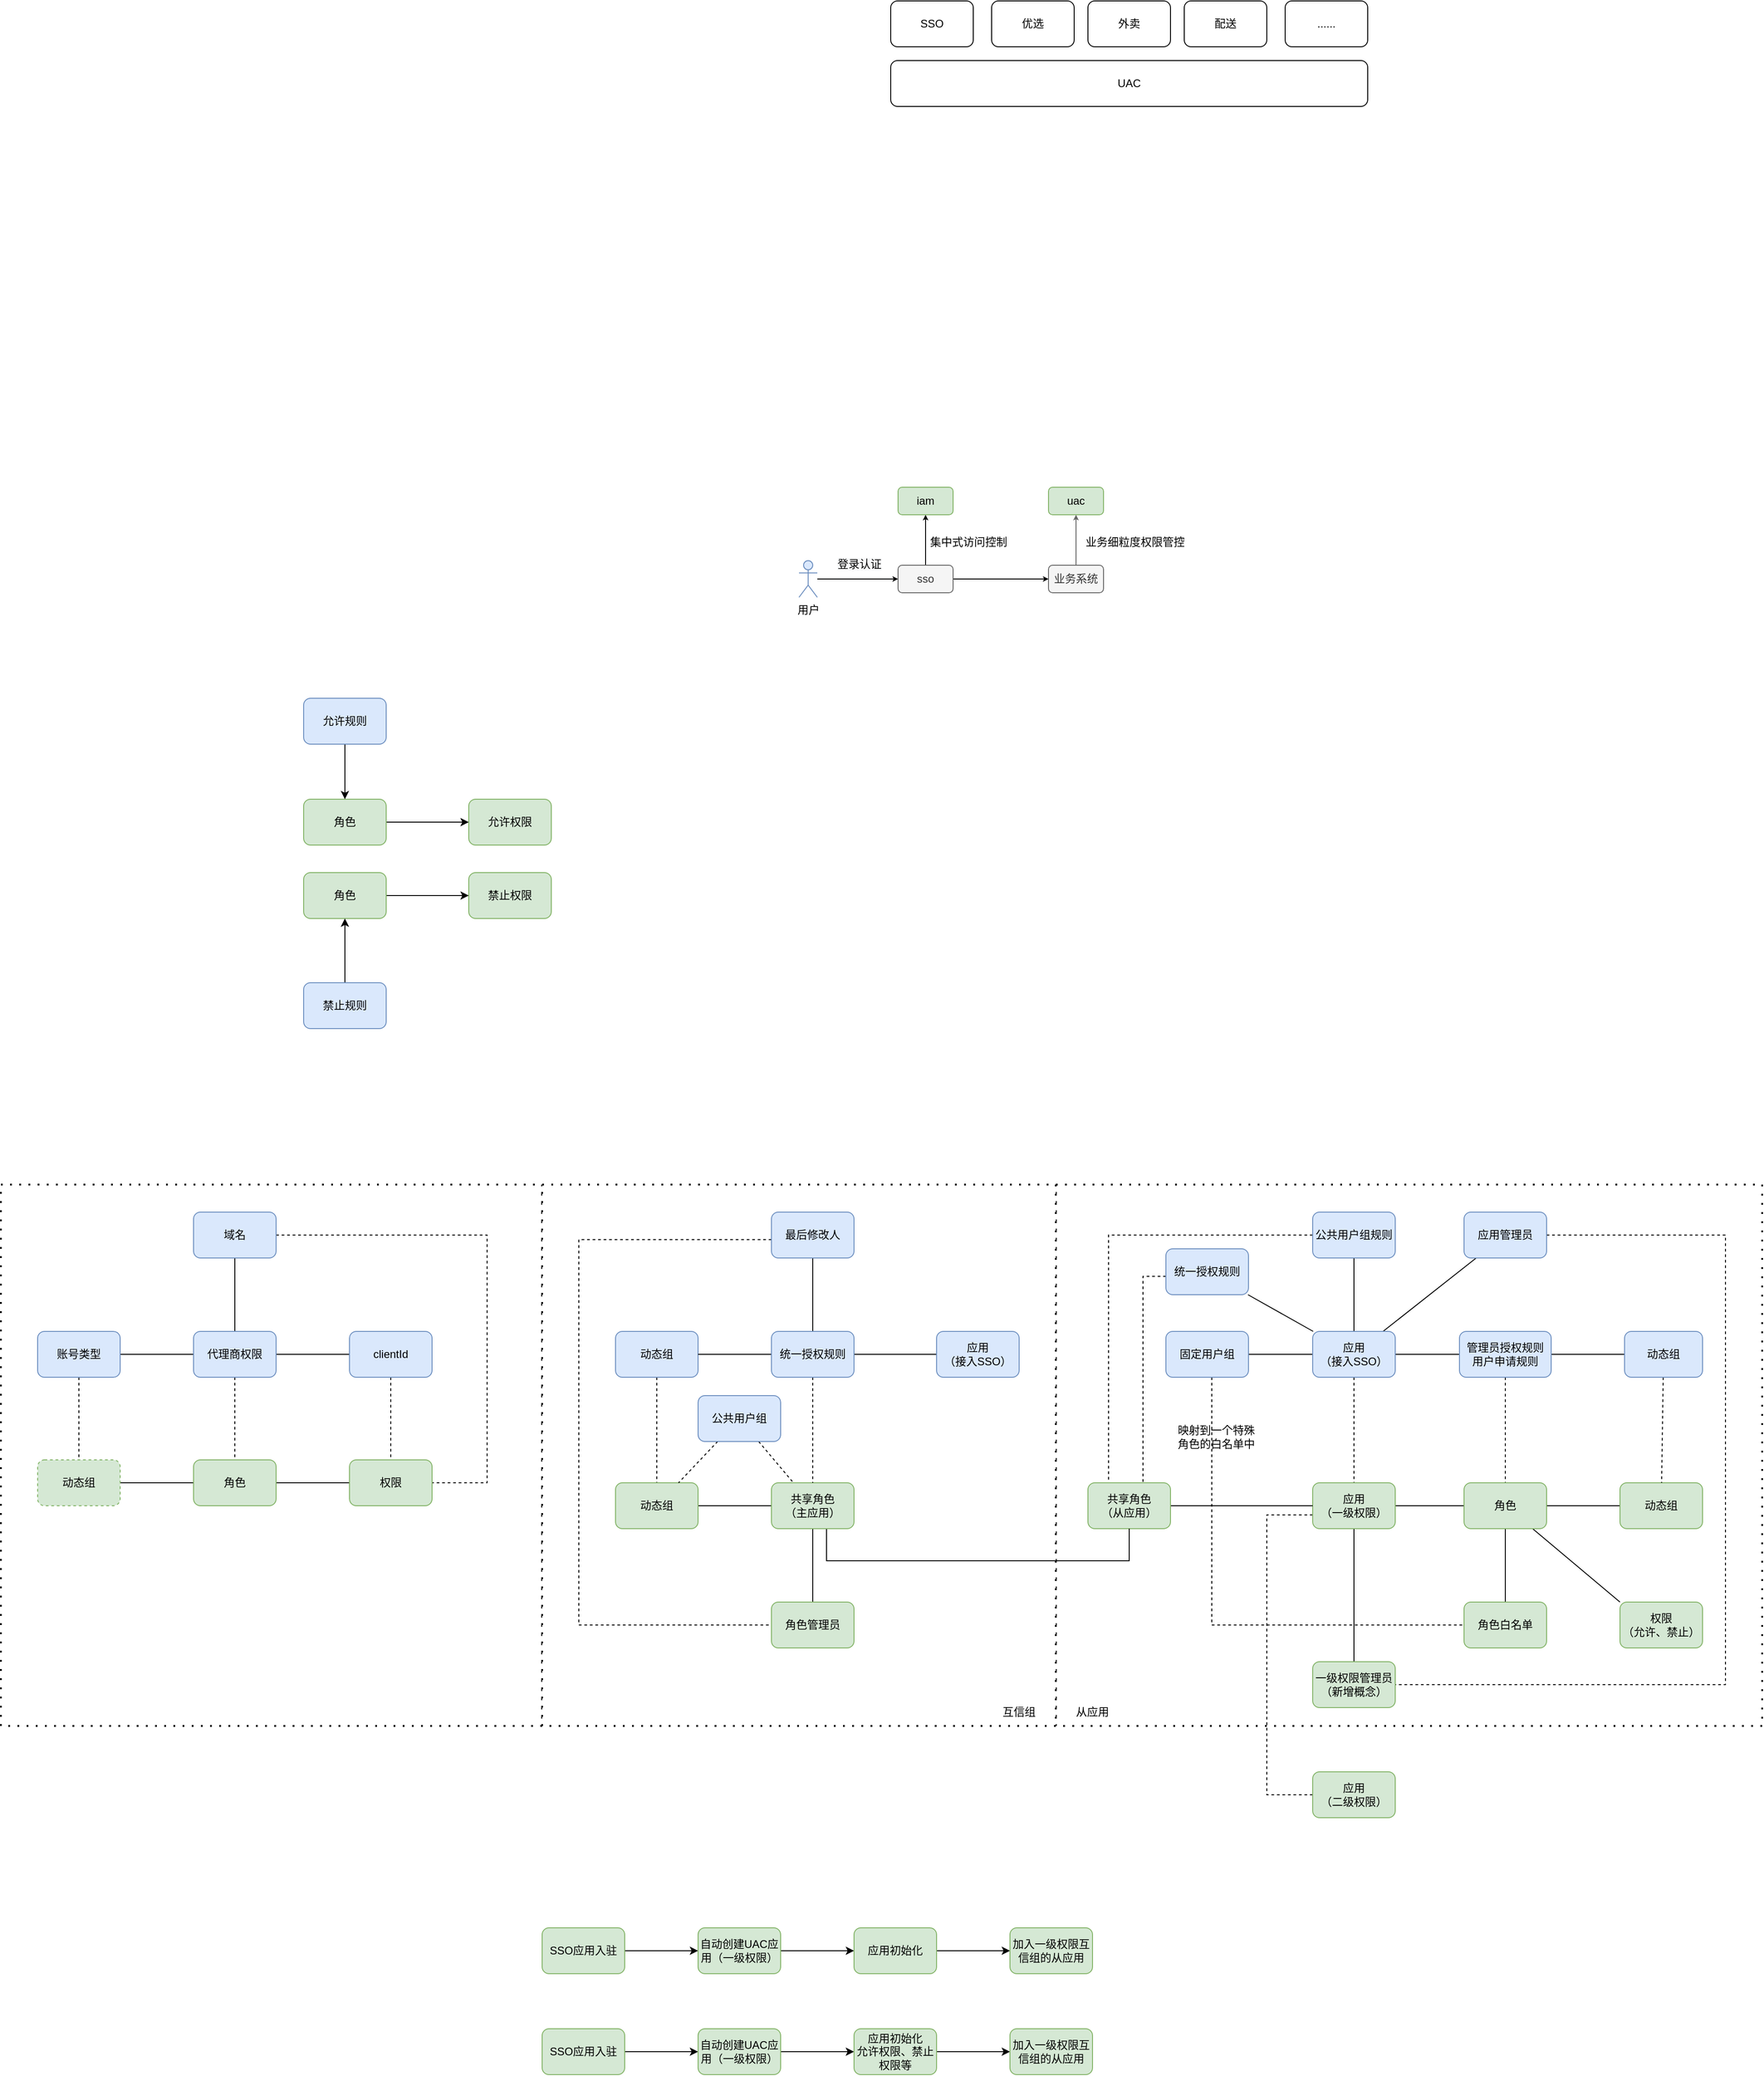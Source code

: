 <mxfile version="22.1.21" type="github">
  <diagram name="Page-1" id="_df5LQXNRFSoWel__wSC">
    <mxGraphModel dx="3171" dy="835" grid="1" gridSize="10" guides="1" tooltips="1" connect="1" arrows="1" fold="1" page="1" pageScale="1" pageWidth="827" pageHeight="1169" math="0" shadow="0">
      <root>
        <mxCell id="0" />
        <mxCell id="1" parent="0" />
        <mxCell id="FuUWSDyZ6F-eLyP30ZwY-154" value="" style="rounded=0;whiteSpace=wrap;html=1;align=center;verticalAlign=middle;fontFamily=Helvetica;fontSize=12;strokeWidth=2;dashed=1;dashPattern=1 4;" vertex="1" parent="1">
          <mxGeometry x="-850" y="1330" width="590" height="590" as="geometry" />
        </mxCell>
        <mxCell id="FuUWSDyZ6F-eLyP30ZwY-132" value="" style="rounded=0;whiteSpace=wrap;html=1;align=center;verticalAlign=middle;fontFamily=Helvetica;fontSize=12;strokeWidth=2;dashed=1;dashPattern=1 4;" vertex="1" parent="1">
          <mxGeometry x="300" y="1330" width="770" height="590" as="geometry" />
        </mxCell>
        <mxCell id="FuUWSDyZ6F-eLyP30ZwY-131" value="" style="rounded=0;whiteSpace=wrap;html=1;align=center;verticalAlign=middle;fontFamily=Helvetica;fontSize=12;strokeWidth=2;dashed=1;dashPattern=1 4;" vertex="1" parent="1">
          <mxGeometry x="-260" y="1330" width="560" height="590" as="geometry" />
        </mxCell>
        <mxCell id="FuUWSDyZ6F-eLyP30ZwY-1" value="UAC" style="rounded=1;whiteSpace=wrap;html=1;" vertex="1" parent="1">
          <mxGeometry x="120" y="105" width="520" height="50" as="geometry" />
        </mxCell>
        <mxCell id="FuUWSDyZ6F-eLyP30ZwY-3" value="SSO" style="rounded=1;whiteSpace=wrap;html=1;" vertex="1" parent="1">
          <mxGeometry x="120" y="40" width="90" height="50" as="geometry" />
        </mxCell>
        <mxCell id="FuUWSDyZ6F-eLyP30ZwY-4" value="优选" style="rounded=1;whiteSpace=wrap;html=1;" vertex="1" parent="1">
          <mxGeometry x="230" y="40" width="90" height="50" as="geometry" />
        </mxCell>
        <mxCell id="FuUWSDyZ6F-eLyP30ZwY-5" value="外卖" style="rounded=1;whiteSpace=wrap;html=1;" vertex="1" parent="1">
          <mxGeometry x="335" y="40" width="90" height="50" as="geometry" />
        </mxCell>
        <mxCell id="FuUWSDyZ6F-eLyP30ZwY-6" value="配送" style="rounded=1;whiteSpace=wrap;html=1;" vertex="1" parent="1">
          <mxGeometry x="440" y="40" width="90" height="50" as="geometry" />
        </mxCell>
        <mxCell id="FuUWSDyZ6F-eLyP30ZwY-7" value="......" style="rounded=1;whiteSpace=wrap;html=1;" vertex="1" parent="1">
          <mxGeometry x="550" y="40" width="90" height="50" as="geometry" />
        </mxCell>
        <mxCell id="FuUWSDyZ6F-eLyP30ZwY-18" value="" style="edgeStyle=orthogonalEdgeStyle;rounded=0;orthogonalLoop=1;jettySize=auto;html=1;endArrow=none;endFill=0;" edge="1" parent="1" source="FuUWSDyZ6F-eLyP30ZwY-16" target="FuUWSDyZ6F-eLyP30ZwY-17">
          <mxGeometry relative="1" as="geometry" />
        </mxCell>
        <mxCell id="FuUWSDyZ6F-eLyP30ZwY-22" value="" style="edgeStyle=orthogonalEdgeStyle;shape=connector;rounded=0;orthogonalLoop=1;jettySize=auto;html=1;labelBackgroundColor=default;strokeColor=default;align=center;verticalAlign=middle;fontFamily=Helvetica;fontSize=12;fontColor=default;endArrow=none;endFill=0;" edge="1" parent="1" source="FuUWSDyZ6F-eLyP30ZwY-16" target="FuUWSDyZ6F-eLyP30ZwY-21">
          <mxGeometry relative="1" as="geometry" />
        </mxCell>
        <mxCell id="FuUWSDyZ6F-eLyP30ZwY-24" value="" style="edgeStyle=orthogonalEdgeStyle;shape=connector;rounded=0;orthogonalLoop=1;jettySize=auto;html=1;labelBackgroundColor=default;strokeColor=default;align=center;verticalAlign=middle;fontFamily=Helvetica;fontSize=12;fontColor=default;endArrow=none;endFill=0;" edge="1" parent="1" source="FuUWSDyZ6F-eLyP30ZwY-16" target="FuUWSDyZ6F-eLyP30ZwY-23">
          <mxGeometry relative="1" as="geometry" />
        </mxCell>
        <mxCell id="FuUWSDyZ6F-eLyP30ZwY-34" style="edgeStyle=orthogonalEdgeStyle;shape=connector;rounded=0;orthogonalLoop=1;jettySize=auto;html=1;labelBackgroundColor=default;strokeColor=default;align=center;verticalAlign=middle;fontFamily=Helvetica;fontSize=12;fontColor=default;endArrow=none;endFill=0;dashed=1;" edge="1" parent="1" source="FuUWSDyZ6F-eLyP30ZwY-16" target="FuUWSDyZ6F-eLyP30ZwY-25">
          <mxGeometry relative="1" as="geometry" />
        </mxCell>
        <mxCell id="FuUWSDyZ6F-eLyP30ZwY-55" style="shape=connector;rounded=0;orthogonalLoop=1;jettySize=auto;html=1;labelBackgroundColor=default;strokeColor=default;align=center;verticalAlign=middle;fontFamily=Helvetica;fontSize=12;fontColor=default;endArrow=none;endFill=0;" edge="1" parent="1" source="FuUWSDyZ6F-eLyP30ZwY-16" target="FuUWSDyZ6F-eLyP30ZwY-54">
          <mxGeometry relative="1" as="geometry" />
        </mxCell>
        <mxCell id="FuUWSDyZ6F-eLyP30ZwY-60" style="shape=connector;rounded=0;orthogonalLoop=1;jettySize=auto;html=1;labelBackgroundColor=default;strokeColor=default;align=center;verticalAlign=middle;fontFamily=Helvetica;fontSize=12;fontColor=default;endArrow=none;endFill=0;" edge="1" parent="1" source="FuUWSDyZ6F-eLyP30ZwY-16" target="FuUWSDyZ6F-eLyP30ZwY-59">
          <mxGeometry relative="1" as="geometry" />
        </mxCell>
        <mxCell id="FuUWSDyZ6F-eLyP30ZwY-16" value="应用&lt;br&gt;（接入SSO）" style="rounded=1;whiteSpace=wrap;html=1;fillColor=#dae8fc;strokeColor=#6c8ebf;" vertex="1" parent="1">
          <mxGeometry x="580" y="1490" width="90" height="50" as="geometry" />
        </mxCell>
        <mxCell id="FuUWSDyZ6F-eLyP30ZwY-32" style="edgeStyle=orthogonalEdgeStyle;shape=connector;rounded=0;orthogonalLoop=1;jettySize=auto;html=1;labelBackgroundColor=default;strokeColor=default;align=center;verticalAlign=middle;fontFamily=Helvetica;fontSize=12;fontColor=default;endArrow=none;endFill=0;dashed=1;" edge="1" parent="1" source="FuUWSDyZ6F-eLyP30ZwY-17" target="FuUWSDyZ6F-eLyP30ZwY-26">
          <mxGeometry relative="1" as="geometry" />
        </mxCell>
        <mxCell id="FuUWSDyZ6F-eLyP30ZwY-121" value="" style="edgeStyle=none;shape=connector;rounded=0;orthogonalLoop=1;jettySize=auto;html=1;labelBackgroundColor=default;strokeColor=default;align=center;verticalAlign=middle;fontFamily=Helvetica;fontSize=12;fontColor=default;endArrow=none;endFill=0;" edge="1" parent="1" source="FuUWSDyZ6F-eLyP30ZwY-17" target="FuUWSDyZ6F-eLyP30ZwY-120">
          <mxGeometry relative="1" as="geometry" />
        </mxCell>
        <mxCell id="FuUWSDyZ6F-eLyP30ZwY-17" value="管理员授权规则&lt;br&gt;用户申请规则" style="rounded=1;whiteSpace=wrap;html=1;fillColor=#dae8fc;strokeColor=#6c8ebf;" vertex="1" parent="1">
          <mxGeometry x="740" y="1490" width="100" height="50" as="geometry" />
        </mxCell>
        <mxCell id="FuUWSDyZ6F-eLyP30ZwY-119" style="shape=connector;rounded=0;orthogonalLoop=1;jettySize=auto;html=1;labelBackgroundColor=default;strokeColor=default;align=center;verticalAlign=middle;fontFamily=Helvetica;fontSize=12;fontColor=default;endArrow=none;endFill=0;edgeStyle=orthogonalEdgeStyle;dashed=1;" edge="1" parent="1" source="FuUWSDyZ6F-eLyP30ZwY-21" target="FuUWSDyZ6F-eLyP30ZwY-117">
          <mxGeometry relative="1" as="geometry">
            <Array as="points">
              <mxPoint x="470" y="1810" />
            </Array>
          </mxGeometry>
        </mxCell>
        <mxCell id="FuUWSDyZ6F-eLyP30ZwY-21" value="固定用户组" style="rounded=1;whiteSpace=wrap;html=1;fillColor=#dae8fc;strokeColor=#6c8ebf;" vertex="1" parent="1">
          <mxGeometry x="420" y="1490" width="90" height="50" as="geometry" />
        </mxCell>
        <mxCell id="FuUWSDyZ6F-eLyP30ZwY-61" style="edgeStyle=orthogonalEdgeStyle;shape=connector;rounded=0;orthogonalLoop=1;jettySize=auto;html=1;entryX=0.25;entryY=0;entryDx=0;entryDy=0;dashed=1;labelBackgroundColor=default;strokeColor=default;align=center;verticalAlign=middle;fontFamily=Helvetica;fontSize=12;fontColor=default;endArrow=none;endFill=0;" edge="1" parent="1" source="FuUWSDyZ6F-eLyP30ZwY-23" target="FuUWSDyZ6F-eLyP30ZwY-51">
          <mxGeometry relative="1" as="geometry" />
        </mxCell>
        <mxCell id="FuUWSDyZ6F-eLyP30ZwY-23" value="公共用户组规则" style="rounded=1;whiteSpace=wrap;html=1;fillColor=#dae8fc;strokeColor=#6c8ebf;" vertex="1" parent="1">
          <mxGeometry x="580" y="1360" width="90" height="50" as="geometry" />
        </mxCell>
        <mxCell id="FuUWSDyZ6F-eLyP30ZwY-27" value="" style="edgeStyle=orthogonalEdgeStyle;shape=connector;rounded=0;orthogonalLoop=1;jettySize=auto;html=1;labelBackgroundColor=default;strokeColor=default;align=center;verticalAlign=middle;fontFamily=Helvetica;fontSize=12;fontColor=default;endArrow=none;endFill=0;" edge="1" parent="1" source="FuUWSDyZ6F-eLyP30ZwY-25" target="FuUWSDyZ6F-eLyP30ZwY-26">
          <mxGeometry relative="1" as="geometry" />
        </mxCell>
        <mxCell id="FuUWSDyZ6F-eLyP30ZwY-115" value="" style="edgeStyle=none;shape=connector;rounded=0;orthogonalLoop=1;jettySize=auto;html=1;labelBackgroundColor=default;strokeColor=default;align=center;verticalAlign=middle;fontFamily=Helvetica;fontSize=12;fontColor=default;endArrow=none;endFill=0;" edge="1" parent="1" source="FuUWSDyZ6F-eLyP30ZwY-25" target="FuUWSDyZ6F-eLyP30ZwY-114">
          <mxGeometry relative="1" as="geometry" />
        </mxCell>
        <mxCell id="FuUWSDyZ6F-eLyP30ZwY-179" style="edgeStyle=orthogonalEdgeStyle;shape=connector;rounded=0;orthogonalLoop=1;jettySize=auto;html=1;dashed=1;labelBackgroundColor=default;strokeColor=default;align=center;verticalAlign=middle;fontFamily=Helvetica;fontSize=12;fontColor=default;endArrow=none;endFill=0;" edge="1" parent="1" source="FuUWSDyZ6F-eLyP30ZwY-25" target="FuUWSDyZ6F-eLyP30ZwY-178">
          <mxGeometry relative="1" as="geometry">
            <Array as="points">
              <mxPoint x="530" y="1690" />
              <mxPoint x="530" y="1995" />
            </Array>
          </mxGeometry>
        </mxCell>
        <mxCell id="FuUWSDyZ6F-eLyP30ZwY-25" value="应用&lt;br&gt;（一级权限）" style="rounded=1;whiteSpace=wrap;html=1;fillColor=#d5e8d4;strokeColor=#82b366;" vertex="1" parent="1">
          <mxGeometry x="580" y="1655" width="90" height="50" as="geometry" />
        </mxCell>
        <mxCell id="FuUWSDyZ6F-eLyP30ZwY-31" value="" style="edgeStyle=orthogonalEdgeStyle;shape=connector;rounded=0;orthogonalLoop=1;jettySize=auto;html=1;labelBackgroundColor=default;strokeColor=default;align=center;verticalAlign=middle;fontFamily=Helvetica;fontSize=12;fontColor=default;endArrow=none;endFill=0;" edge="1" parent="1" source="FuUWSDyZ6F-eLyP30ZwY-26" target="FuUWSDyZ6F-eLyP30ZwY-30">
          <mxGeometry relative="1" as="geometry" />
        </mxCell>
        <mxCell id="FuUWSDyZ6F-eLyP30ZwY-118" value="" style="edgeStyle=none;shape=connector;rounded=0;orthogonalLoop=1;jettySize=auto;html=1;labelBackgroundColor=default;strokeColor=default;align=center;verticalAlign=middle;fontFamily=Helvetica;fontSize=12;fontColor=default;endArrow=none;endFill=0;" edge="1" parent="1" source="FuUWSDyZ6F-eLyP30ZwY-26" target="FuUWSDyZ6F-eLyP30ZwY-117">
          <mxGeometry relative="1" as="geometry" />
        </mxCell>
        <mxCell id="FuUWSDyZ6F-eLyP30ZwY-181" style="edgeStyle=none;shape=connector;rounded=0;orthogonalLoop=1;jettySize=auto;html=1;entryX=0;entryY=0;entryDx=0;entryDy=0;labelBackgroundColor=default;strokeColor=default;align=center;verticalAlign=middle;fontFamily=Helvetica;fontSize=12;fontColor=default;endArrow=none;endFill=0;" edge="1" parent="1" source="FuUWSDyZ6F-eLyP30ZwY-26" target="FuUWSDyZ6F-eLyP30ZwY-180">
          <mxGeometry relative="1" as="geometry" />
        </mxCell>
        <mxCell id="FuUWSDyZ6F-eLyP30ZwY-26" value="角色" style="rounded=1;whiteSpace=wrap;html=1;fillColor=#d5e8d4;strokeColor=#82b366;" vertex="1" parent="1">
          <mxGeometry x="745" y="1655" width="90" height="50" as="geometry" />
        </mxCell>
        <mxCell id="FuUWSDyZ6F-eLyP30ZwY-30" value="动态组" style="rounded=1;whiteSpace=wrap;html=1;fillColor=#d5e8d4;strokeColor=#82b366;" vertex="1" parent="1">
          <mxGeometry x="915" y="1655" width="90" height="50" as="geometry" />
        </mxCell>
        <mxCell id="FuUWSDyZ6F-eLyP30ZwY-39" value="映射到一个特殊角色的白名单中" style="text;html=1;strokeColor=none;fillColor=none;align=center;verticalAlign=middle;whiteSpace=wrap;rounded=0;fontSize=12;fontFamily=Helvetica;fontColor=default;" vertex="1" parent="1">
          <mxGeometry x="430" y="1590" width="90" height="30" as="geometry" />
        </mxCell>
        <mxCell id="FuUWSDyZ6F-eLyP30ZwY-53" style="edgeStyle=orthogonalEdgeStyle;shape=connector;rounded=0;orthogonalLoop=1;jettySize=auto;html=1;labelBackgroundColor=default;strokeColor=default;align=center;verticalAlign=middle;fontFamily=Helvetica;fontSize=12;fontColor=default;endArrow=none;endFill=0;" edge="1" parent="1" source="FuUWSDyZ6F-eLyP30ZwY-51" target="FuUWSDyZ6F-eLyP30ZwY-25">
          <mxGeometry relative="1" as="geometry" />
        </mxCell>
        <mxCell id="FuUWSDyZ6F-eLyP30ZwY-51" value="共享角色&lt;br&gt;（从应用）" style="rounded=1;whiteSpace=wrap;html=1;fillColor=#d5e8d4;strokeColor=#82b366;" vertex="1" parent="1">
          <mxGeometry x="335" y="1655" width="90" height="50" as="geometry" />
        </mxCell>
        <mxCell id="FuUWSDyZ6F-eLyP30ZwY-57" style="edgeStyle=orthogonalEdgeStyle;shape=connector;rounded=0;orthogonalLoop=1;jettySize=auto;html=1;dashed=1;labelBackgroundColor=default;strokeColor=default;align=center;verticalAlign=middle;fontFamily=Helvetica;fontSize=12;fontColor=default;endArrow=none;endFill=0;" edge="1" parent="1" source="FuUWSDyZ6F-eLyP30ZwY-54" target="FuUWSDyZ6F-eLyP30ZwY-51">
          <mxGeometry relative="1" as="geometry">
            <Array as="points">
              <mxPoint x="395" y="1430" />
            </Array>
          </mxGeometry>
        </mxCell>
        <mxCell id="FuUWSDyZ6F-eLyP30ZwY-54" value="统一授权规则" style="rounded=1;whiteSpace=wrap;html=1;fillColor=#dae8fc;strokeColor=#6c8ebf;" vertex="1" parent="1">
          <mxGeometry x="420" y="1400" width="90" height="50" as="geometry" />
        </mxCell>
        <mxCell id="FuUWSDyZ6F-eLyP30ZwY-127" style="edgeStyle=orthogonalEdgeStyle;shape=connector;rounded=0;orthogonalLoop=1;jettySize=auto;html=1;labelBackgroundColor=default;strokeColor=default;align=center;verticalAlign=middle;fontFamily=Helvetica;fontSize=12;fontColor=default;endArrow=none;endFill=0;dashed=1;" edge="1" parent="1" source="FuUWSDyZ6F-eLyP30ZwY-59" target="FuUWSDyZ6F-eLyP30ZwY-114">
          <mxGeometry relative="1" as="geometry">
            <Array as="points">
              <mxPoint x="1030" y="1385" />
              <mxPoint x="1030" y="1875" />
            </Array>
          </mxGeometry>
        </mxCell>
        <mxCell id="FuUWSDyZ6F-eLyP30ZwY-59" value="应用管理员" style="rounded=1;whiteSpace=wrap;html=1;fillColor=#dae8fc;strokeColor=#6c8ebf;" vertex="1" parent="1">
          <mxGeometry x="745" y="1360" width="90" height="50" as="geometry" />
        </mxCell>
        <mxCell id="FuUWSDyZ6F-eLyP30ZwY-68" style="shape=connector;rounded=0;orthogonalLoop=1;jettySize=auto;html=1;labelBackgroundColor=default;strokeColor=default;align=center;verticalAlign=middle;fontFamily=Helvetica;fontSize=12;fontColor=default;endArrow=none;endFill=0;" edge="1" parent="1" source="FuUWSDyZ6F-eLyP30ZwY-70" target="FuUWSDyZ6F-eLyP30ZwY-95">
          <mxGeometry relative="1" as="geometry" />
        </mxCell>
        <mxCell id="FuUWSDyZ6F-eLyP30ZwY-70" value="应用&lt;br&gt;（接入SSO）" style="rounded=1;whiteSpace=wrap;html=1;fillColor=#dae8fc;strokeColor=#6c8ebf;" vertex="1" parent="1">
          <mxGeometry x="170" y="1490" width="90" height="50" as="geometry" />
        </mxCell>
        <mxCell id="FuUWSDyZ6F-eLyP30ZwY-106" style="edgeStyle=orthogonalEdgeStyle;shape=connector;rounded=0;orthogonalLoop=1;jettySize=auto;html=1;dashed=1;labelBackgroundColor=default;strokeColor=default;align=center;verticalAlign=middle;fontFamily=Helvetica;fontSize=12;fontColor=default;endArrow=none;endFill=0;" edge="1" parent="1" source="FuUWSDyZ6F-eLyP30ZwY-73" target="FuUWSDyZ6F-eLyP30ZwY-104">
          <mxGeometry relative="1" as="geometry" />
        </mxCell>
        <mxCell id="FuUWSDyZ6F-eLyP30ZwY-73" value="动态组" style="rounded=1;whiteSpace=wrap;html=1;fillColor=#dae8fc;strokeColor=#6c8ebf;" vertex="1" parent="1">
          <mxGeometry x="-180" y="1490" width="90" height="50" as="geometry" />
        </mxCell>
        <mxCell id="FuUWSDyZ6F-eLyP30ZwY-105" value="" style="edgeStyle=orthogonalEdgeStyle;shape=connector;rounded=0;orthogonalLoop=1;jettySize=auto;html=1;labelBackgroundColor=default;strokeColor=default;align=center;verticalAlign=middle;fontFamily=Helvetica;fontSize=12;fontColor=default;endArrow=none;endFill=0;" edge="1" parent="1" source="FuUWSDyZ6F-eLyP30ZwY-85" target="FuUWSDyZ6F-eLyP30ZwY-104">
          <mxGeometry relative="1" as="geometry" />
        </mxCell>
        <mxCell id="FuUWSDyZ6F-eLyP30ZwY-110" value="" style="edgeStyle=none;shape=connector;rounded=0;orthogonalLoop=1;jettySize=auto;html=1;labelBackgroundColor=default;strokeColor=default;align=center;verticalAlign=middle;fontFamily=Helvetica;fontSize=12;fontColor=default;endArrow=none;endFill=0;" edge="1" parent="1" source="FuUWSDyZ6F-eLyP30ZwY-85" target="FuUWSDyZ6F-eLyP30ZwY-109">
          <mxGeometry relative="1" as="geometry" />
        </mxCell>
        <mxCell id="FuUWSDyZ6F-eLyP30ZwY-126" style="edgeStyle=orthogonalEdgeStyle;shape=connector;rounded=0;orthogonalLoop=1;jettySize=auto;html=1;labelBackgroundColor=default;strokeColor=default;align=center;verticalAlign=middle;fontFamily=Helvetica;fontSize=12;fontColor=default;endArrow=none;endFill=0;" edge="1" parent="1" source="FuUWSDyZ6F-eLyP30ZwY-85" target="FuUWSDyZ6F-eLyP30ZwY-51">
          <mxGeometry relative="1" as="geometry">
            <Array as="points">
              <mxPoint x="50" y="1740" />
              <mxPoint x="380" y="1740" />
            </Array>
          </mxGeometry>
        </mxCell>
        <mxCell id="FuUWSDyZ6F-eLyP30ZwY-85" value="共享角色&lt;br&gt;（主应用）" style="rounded=1;whiteSpace=wrap;html=1;fillColor=#d5e8d4;strokeColor=#82b366;" vertex="1" parent="1">
          <mxGeometry x="-10" y="1655" width="90" height="50" as="geometry" />
        </mxCell>
        <mxCell id="FuUWSDyZ6F-eLyP30ZwY-101" style="edgeStyle=orthogonalEdgeStyle;shape=connector;rounded=0;orthogonalLoop=1;jettySize=auto;html=1;dashed=1;labelBackgroundColor=default;strokeColor=default;align=center;verticalAlign=middle;fontFamily=Helvetica;fontSize=12;fontColor=default;endArrow=none;endFill=0;" edge="1" parent="1" source="FuUWSDyZ6F-eLyP30ZwY-95" target="FuUWSDyZ6F-eLyP30ZwY-85">
          <mxGeometry relative="1" as="geometry">
            <Array as="points" />
          </mxGeometry>
        </mxCell>
        <mxCell id="FuUWSDyZ6F-eLyP30ZwY-102" style="edgeStyle=orthogonalEdgeStyle;shape=connector;rounded=0;orthogonalLoop=1;jettySize=auto;html=1;labelBackgroundColor=default;strokeColor=default;align=center;verticalAlign=middle;fontFamily=Helvetica;fontSize=12;fontColor=default;endArrow=none;endFill=0;" edge="1" parent="1" source="FuUWSDyZ6F-eLyP30ZwY-95" target="FuUWSDyZ6F-eLyP30ZwY-73">
          <mxGeometry relative="1" as="geometry" />
        </mxCell>
        <mxCell id="FuUWSDyZ6F-eLyP30ZwY-112" value="" style="edgeStyle=none;shape=connector;rounded=0;orthogonalLoop=1;jettySize=auto;html=1;labelBackgroundColor=default;strokeColor=default;align=center;verticalAlign=middle;fontFamily=Helvetica;fontSize=12;fontColor=default;endArrow=none;endFill=0;" edge="1" parent="1" source="FuUWSDyZ6F-eLyP30ZwY-95" target="FuUWSDyZ6F-eLyP30ZwY-111">
          <mxGeometry relative="1" as="geometry" />
        </mxCell>
        <mxCell id="FuUWSDyZ6F-eLyP30ZwY-95" value="统一授权规则" style="rounded=1;whiteSpace=wrap;html=1;fillColor=#dae8fc;strokeColor=#6c8ebf;" vertex="1" parent="1">
          <mxGeometry x="-10" y="1490" width="90" height="50" as="geometry" />
        </mxCell>
        <mxCell id="FuUWSDyZ6F-eLyP30ZwY-104" value="动态组" style="rounded=1;whiteSpace=wrap;html=1;fillColor=#d5e8d4;strokeColor=#82b366;" vertex="1" parent="1">
          <mxGeometry x="-180" y="1655" width="90" height="50" as="geometry" />
        </mxCell>
        <mxCell id="FuUWSDyZ6F-eLyP30ZwY-109" value="角色管理员" style="rounded=1;whiteSpace=wrap;html=1;fillColor=#d5e8d4;strokeColor=#82b366;" vertex="1" parent="1">
          <mxGeometry x="-10" y="1785" width="90" height="50" as="geometry" />
        </mxCell>
        <mxCell id="FuUWSDyZ6F-eLyP30ZwY-113" style="edgeStyle=orthogonalEdgeStyle;shape=connector;rounded=0;orthogonalLoop=1;jettySize=auto;html=1;labelBackgroundColor=default;strokeColor=default;align=center;verticalAlign=middle;fontFamily=Helvetica;fontSize=12;fontColor=default;endArrow=none;endFill=0;dashed=1;" edge="1" parent="1" source="FuUWSDyZ6F-eLyP30ZwY-111" target="FuUWSDyZ6F-eLyP30ZwY-109">
          <mxGeometry relative="1" as="geometry">
            <Array as="points">
              <mxPoint x="-220" y="1390" />
              <mxPoint x="-220" y="1810" />
            </Array>
          </mxGeometry>
        </mxCell>
        <mxCell id="FuUWSDyZ6F-eLyP30ZwY-111" value="最后修改人" style="rounded=1;whiteSpace=wrap;html=1;fillColor=#dae8fc;strokeColor=#6c8ebf;" vertex="1" parent="1">
          <mxGeometry x="-10" y="1360" width="90" height="50" as="geometry" />
        </mxCell>
        <mxCell id="FuUWSDyZ6F-eLyP30ZwY-114" value="一级权限管理员&lt;br&gt;（新增概念）" style="rounded=1;whiteSpace=wrap;html=1;fillColor=#d5e8d4;strokeColor=#82b366;" vertex="1" parent="1">
          <mxGeometry x="580" y="1850" width="90" height="50" as="geometry" />
        </mxCell>
        <mxCell id="FuUWSDyZ6F-eLyP30ZwY-117" value="角色白名单" style="rounded=1;whiteSpace=wrap;html=1;fillColor=#d5e8d4;strokeColor=#82b366;" vertex="1" parent="1">
          <mxGeometry x="745" y="1785" width="90" height="50" as="geometry" />
        </mxCell>
        <mxCell id="FuUWSDyZ6F-eLyP30ZwY-122" style="edgeStyle=none;shape=connector;rounded=0;orthogonalLoop=1;jettySize=auto;html=1;labelBackgroundColor=default;strokeColor=default;align=center;verticalAlign=middle;fontFamily=Helvetica;fontSize=12;fontColor=default;endArrow=none;endFill=0;dashed=1;" edge="1" parent="1" source="FuUWSDyZ6F-eLyP30ZwY-120" target="FuUWSDyZ6F-eLyP30ZwY-30">
          <mxGeometry relative="1" as="geometry" />
        </mxCell>
        <mxCell id="FuUWSDyZ6F-eLyP30ZwY-120" value="动态组" style="rounded=1;whiteSpace=wrap;html=1;fillColor=#dae8fc;strokeColor=#6c8ebf;" vertex="1" parent="1">
          <mxGeometry x="920" y="1490" width="85" height="50" as="geometry" />
        </mxCell>
        <mxCell id="FuUWSDyZ6F-eLyP30ZwY-124" style="edgeStyle=none;shape=connector;rounded=0;orthogonalLoop=1;jettySize=auto;html=1;labelBackgroundColor=default;strokeColor=default;align=center;verticalAlign=middle;fontFamily=Helvetica;fontSize=12;fontColor=default;endArrow=none;endFill=0;dashed=1;" edge="1" parent="1" source="FuUWSDyZ6F-eLyP30ZwY-123" target="FuUWSDyZ6F-eLyP30ZwY-85">
          <mxGeometry relative="1" as="geometry" />
        </mxCell>
        <mxCell id="FuUWSDyZ6F-eLyP30ZwY-125" style="edgeStyle=none;shape=connector;rounded=0;orthogonalLoop=1;jettySize=auto;html=1;labelBackgroundColor=default;strokeColor=default;align=center;verticalAlign=middle;fontFamily=Helvetica;fontSize=12;fontColor=default;endArrow=none;endFill=0;dashed=1;" edge="1" parent="1" source="FuUWSDyZ6F-eLyP30ZwY-123" target="FuUWSDyZ6F-eLyP30ZwY-104">
          <mxGeometry relative="1" as="geometry" />
        </mxCell>
        <mxCell id="FuUWSDyZ6F-eLyP30ZwY-123" value="公共用户组" style="rounded=1;whiteSpace=wrap;html=1;fillColor=#dae8fc;strokeColor=#6c8ebf;" vertex="1" parent="1">
          <mxGeometry x="-90" y="1560" width="90" height="50" as="geometry" />
        </mxCell>
        <mxCell id="FuUWSDyZ6F-eLyP30ZwY-129" value="互信组" style="text;html=1;strokeColor=none;fillColor=none;align=center;verticalAlign=middle;whiteSpace=wrap;rounded=0;fontSize=12;fontFamily=Helvetica;fontColor=default;" vertex="1" parent="1">
          <mxGeometry x="230" y="1890" width="60" height="30" as="geometry" />
        </mxCell>
        <mxCell id="FuUWSDyZ6F-eLyP30ZwY-130" value="从应用" style="text;html=1;strokeColor=none;fillColor=none;align=center;verticalAlign=middle;whiteSpace=wrap;rounded=0;fontSize=12;fontFamily=Helvetica;fontColor=default;" vertex="1" parent="1">
          <mxGeometry x="310" y="1890" width="60" height="30" as="geometry" />
        </mxCell>
        <mxCell id="FuUWSDyZ6F-eLyP30ZwY-135" value="" style="edgeStyle=none;shape=connector;rounded=0;orthogonalLoop=1;jettySize=auto;html=1;labelBackgroundColor=default;strokeColor=default;align=center;verticalAlign=middle;fontFamily=Helvetica;fontSize=12;fontColor=default;endArrow=none;endFill=0;" edge="1" parent="1" source="FuUWSDyZ6F-eLyP30ZwY-133" target="FuUWSDyZ6F-eLyP30ZwY-134">
          <mxGeometry relative="1" as="geometry" />
        </mxCell>
        <mxCell id="FuUWSDyZ6F-eLyP30ZwY-137" value="" style="edgeStyle=none;shape=connector;rounded=0;orthogonalLoop=1;jettySize=auto;html=1;labelBackgroundColor=default;strokeColor=default;align=center;verticalAlign=middle;fontFamily=Helvetica;fontSize=12;fontColor=default;endArrow=none;endFill=0;" edge="1" parent="1" source="FuUWSDyZ6F-eLyP30ZwY-133" target="FuUWSDyZ6F-eLyP30ZwY-136">
          <mxGeometry relative="1" as="geometry" />
        </mxCell>
        <mxCell id="FuUWSDyZ6F-eLyP30ZwY-141" value="" style="edgeStyle=none;shape=connector;rounded=0;orthogonalLoop=1;jettySize=auto;html=1;labelBackgroundColor=default;strokeColor=default;align=center;verticalAlign=middle;fontFamily=Helvetica;fontSize=12;fontColor=default;endArrow=none;endFill=0;" edge="1" parent="1" source="FuUWSDyZ6F-eLyP30ZwY-133" target="FuUWSDyZ6F-eLyP30ZwY-140">
          <mxGeometry relative="1" as="geometry" />
        </mxCell>
        <mxCell id="FuUWSDyZ6F-eLyP30ZwY-150" style="edgeStyle=none;shape=connector;rounded=0;orthogonalLoop=1;jettySize=auto;html=1;labelBackgroundColor=default;strokeColor=default;align=center;verticalAlign=middle;fontFamily=Helvetica;fontSize=12;fontColor=default;endArrow=none;endFill=0;dashed=1;" edge="1" parent="1" source="FuUWSDyZ6F-eLyP30ZwY-133" target="FuUWSDyZ6F-eLyP30ZwY-142">
          <mxGeometry relative="1" as="geometry" />
        </mxCell>
        <mxCell id="FuUWSDyZ6F-eLyP30ZwY-133" value="代理商权限" style="rounded=1;whiteSpace=wrap;html=1;fillColor=#dae8fc;strokeColor=#6c8ebf;" vertex="1" parent="1">
          <mxGeometry x="-640" y="1490" width="90" height="50" as="geometry" />
        </mxCell>
        <mxCell id="FuUWSDyZ6F-eLyP30ZwY-151" style="edgeStyle=none;shape=connector;rounded=0;orthogonalLoop=1;jettySize=auto;html=1;dashed=1;labelBackgroundColor=default;strokeColor=default;align=center;verticalAlign=middle;fontFamily=Helvetica;fontSize=12;fontColor=default;endArrow=none;endFill=0;" edge="1" parent="1" source="FuUWSDyZ6F-eLyP30ZwY-134" target="FuUWSDyZ6F-eLyP30ZwY-146">
          <mxGeometry relative="1" as="geometry" />
        </mxCell>
        <mxCell id="FuUWSDyZ6F-eLyP30ZwY-134" value="账号类型" style="rounded=1;whiteSpace=wrap;html=1;fillColor=#dae8fc;strokeColor=#6c8ebf;" vertex="1" parent="1">
          <mxGeometry x="-810" y="1490" width="90" height="50" as="geometry" />
        </mxCell>
        <mxCell id="FuUWSDyZ6F-eLyP30ZwY-152" style="edgeStyle=none;shape=connector;rounded=0;orthogonalLoop=1;jettySize=auto;html=1;dashed=1;labelBackgroundColor=default;strokeColor=default;align=center;verticalAlign=middle;fontFamily=Helvetica;fontSize=12;fontColor=default;endArrow=none;endFill=0;" edge="1" parent="1" source="FuUWSDyZ6F-eLyP30ZwY-136" target="FuUWSDyZ6F-eLyP30ZwY-144">
          <mxGeometry relative="1" as="geometry" />
        </mxCell>
        <mxCell id="FuUWSDyZ6F-eLyP30ZwY-136" value="clientId" style="rounded=1;whiteSpace=wrap;html=1;fillColor=#dae8fc;strokeColor=#6c8ebf;" vertex="1" parent="1">
          <mxGeometry x="-470" y="1490" width="90" height="50" as="geometry" />
        </mxCell>
        <mxCell id="FuUWSDyZ6F-eLyP30ZwY-153" style="edgeStyle=orthogonalEdgeStyle;shape=connector;rounded=0;orthogonalLoop=1;jettySize=auto;html=1;dashed=1;labelBackgroundColor=default;strokeColor=default;align=center;verticalAlign=middle;fontFamily=Helvetica;fontSize=12;fontColor=default;endArrow=none;endFill=0;" edge="1" parent="1" source="FuUWSDyZ6F-eLyP30ZwY-140" target="FuUWSDyZ6F-eLyP30ZwY-144">
          <mxGeometry relative="1" as="geometry">
            <Array as="points">
              <mxPoint x="-320" y="1385" />
              <mxPoint x="-320" y="1655" />
            </Array>
          </mxGeometry>
        </mxCell>
        <mxCell id="FuUWSDyZ6F-eLyP30ZwY-140" value="域名" style="rounded=1;whiteSpace=wrap;html=1;fillColor=#dae8fc;strokeColor=#6c8ebf;" vertex="1" parent="1">
          <mxGeometry x="-640" y="1360" width="90" height="50" as="geometry" />
        </mxCell>
        <mxCell id="FuUWSDyZ6F-eLyP30ZwY-145" value="" style="edgeStyle=none;shape=connector;rounded=0;orthogonalLoop=1;jettySize=auto;html=1;labelBackgroundColor=default;strokeColor=default;align=center;verticalAlign=middle;fontFamily=Helvetica;fontSize=12;fontColor=default;endArrow=none;endFill=0;" edge="1" parent="1" source="FuUWSDyZ6F-eLyP30ZwY-142" target="FuUWSDyZ6F-eLyP30ZwY-144">
          <mxGeometry relative="1" as="geometry" />
        </mxCell>
        <mxCell id="FuUWSDyZ6F-eLyP30ZwY-147" value="" style="edgeStyle=none;shape=connector;rounded=0;orthogonalLoop=1;jettySize=auto;html=1;labelBackgroundColor=default;strokeColor=default;align=center;verticalAlign=middle;fontFamily=Helvetica;fontSize=12;fontColor=default;endArrow=none;endFill=0;" edge="1" parent="1" source="FuUWSDyZ6F-eLyP30ZwY-142" target="FuUWSDyZ6F-eLyP30ZwY-146">
          <mxGeometry relative="1" as="geometry" />
        </mxCell>
        <mxCell id="FuUWSDyZ6F-eLyP30ZwY-142" value="角色" style="rounded=1;whiteSpace=wrap;html=1;fillColor=#d5e8d4;strokeColor=#82b366;" vertex="1" parent="1">
          <mxGeometry x="-640" y="1630" width="90" height="50" as="geometry" />
        </mxCell>
        <mxCell id="FuUWSDyZ6F-eLyP30ZwY-144" value="权限" style="rounded=1;whiteSpace=wrap;html=1;fillColor=#d5e8d4;strokeColor=#82b366;" vertex="1" parent="1">
          <mxGeometry x="-470" y="1630" width="90" height="50" as="geometry" />
        </mxCell>
        <mxCell id="FuUWSDyZ6F-eLyP30ZwY-146" value="动态组" style="rounded=1;whiteSpace=wrap;html=1;fillColor=#d5e8d4;strokeColor=#82b366;dashed=1;" vertex="1" parent="1">
          <mxGeometry x="-810" y="1630" width="90" height="50" as="geometry" />
        </mxCell>
        <mxCell id="FuUWSDyZ6F-eLyP30ZwY-161" style="edgeStyle=orthogonalEdgeStyle;rounded=0;orthogonalLoop=1;jettySize=auto;html=1;endSize=3;jumpSize=3;" edge="1" parent="1" source="FuUWSDyZ6F-eLyP30ZwY-162" target="FuUWSDyZ6F-eLyP30ZwY-167">
          <mxGeometry relative="1" as="geometry" />
        </mxCell>
        <mxCell id="FuUWSDyZ6F-eLyP30ZwY-162" value="用户" style="shape=umlActor;verticalLabelPosition=bottom;verticalAlign=top;html=1;outlineConnect=0;fillColor=#dae8fc;strokeColor=#6c8ebf;" vertex="1" parent="1">
          <mxGeometry x="20" y="650" width="20" height="40" as="geometry" />
        </mxCell>
        <mxCell id="FuUWSDyZ6F-eLyP30ZwY-163" style="edgeStyle=orthogonalEdgeStyle;rounded=0;orthogonalLoop=1;jettySize=auto;html=1;endSize=3;jumpSize=3;fillColor=#f5f5f5;strokeColor=#666666;" edge="1" parent="1" source="FuUWSDyZ6F-eLyP30ZwY-164" target="FuUWSDyZ6F-eLyP30ZwY-168">
          <mxGeometry relative="1" as="geometry" />
        </mxCell>
        <mxCell id="FuUWSDyZ6F-eLyP30ZwY-164" value="业务系统" style="rounded=1;whiteSpace=wrap;html=1;fillColor=#f5f5f5;strokeColor=#666666;fontColor=#333333;" vertex="1" parent="1">
          <mxGeometry x="292" y="655" width="60" height="30" as="geometry" />
        </mxCell>
        <mxCell id="FuUWSDyZ6F-eLyP30ZwY-165" style="edgeStyle=orthogonalEdgeStyle;rounded=0;orthogonalLoop=1;jettySize=auto;html=1;endSize=3;startSize=3;" edge="1" parent="1" source="FuUWSDyZ6F-eLyP30ZwY-167" target="FuUWSDyZ6F-eLyP30ZwY-169">
          <mxGeometry relative="1" as="geometry" />
        </mxCell>
        <mxCell id="FuUWSDyZ6F-eLyP30ZwY-166" style="edgeStyle=orthogonalEdgeStyle;rounded=0;orthogonalLoop=1;jettySize=auto;html=1;jumpSize=3;endSize=3;" edge="1" parent="1" source="FuUWSDyZ6F-eLyP30ZwY-167" target="FuUWSDyZ6F-eLyP30ZwY-164">
          <mxGeometry relative="1" as="geometry" />
        </mxCell>
        <mxCell id="FuUWSDyZ6F-eLyP30ZwY-167" value="sso" style="rounded=1;whiteSpace=wrap;html=1;fillColor=#f5f5f5;strokeColor=#666666;fontColor=#333333;" vertex="1" parent="1">
          <mxGeometry x="128" y="655" width="60" height="30" as="geometry" />
        </mxCell>
        <mxCell id="FuUWSDyZ6F-eLyP30ZwY-168" value="uac" style="rounded=1;whiteSpace=wrap;html=1;fillColor=#d5e8d4;strokeColor=#82b366;" vertex="1" parent="1">
          <mxGeometry x="292" y="570" width="60" height="30" as="geometry" />
        </mxCell>
        <mxCell id="FuUWSDyZ6F-eLyP30ZwY-169" value="iam" style="rounded=1;whiteSpace=wrap;html=1;fillColor=#d5e8d4;strokeColor=#82b366;" vertex="1" parent="1">
          <mxGeometry x="128" y="570" width="60" height="30" as="geometry" />
        </mxCell>
        <mxCell id="FuUWSDyZ6F-eLyP30ZwY-170" value="集中式访问控制" style="text;html=1;strokeColor=none;fillColor=none;align=center;verticalAlign=middle;whiteSpace=wrap;rounded=0;" vertex="1" parent="1">
          <mxGeometry x="160" y="620" width="90" height="20" as="geometry" />
        </mxCell>
        <mxCell id="FuUWSDyZ6F-eLyP30ZwY-171" value="业务细粒度权限管控" style="text;html=1;align=center;verticalAlign=middle;whiteSpace=wrap;rounded=0;" vertex="1" parent="1">
          <mxGeometry x="330" y="620" width="113" height="20" as="geometry" />
        </mxCell>
        <mxCell id="FuUWSDyZ6F-eLyP30ZwY-172" value="&lt;meta charset=&quot;utf-8&quot;&gt;&lt;span style=&quot;color: rgb(0, 0, 0); font-family: helvetica; font-size: 12px; font-style: normal; font-weight: 400; letter-spacing: normal; text-align: center; text-indent: 0px; text-transform: none; word-spacing: 0px; background-color: rgb(248, 249, 250); display: inline; float: none;&quot;&gt;登录认证&lt;/span&gt;" style="text;whiteSpace=wrap;html=1;" vertex="1" parent="1">
          <mxGeometry x="60" y="640" width="70" height="30" as="geometry" />
        </mxCell>
        <mxCell id="FuUWSDyZ6F-eLyP30ZwY-178" value="应用&lt;br&gt;（二级权限）" style="rounded=1;whiteSpace=wrap;html=1;fillColor=#d5e8d4;strokeColor=#82b366;" vertex="1" parent="1">
          <mxGeometry x="580" y="1970" width="90" height="50" as="geometry" />
        </mxCell>
        <mxCell id="FuUWSDyZ6F-eLyP30ZwY-180" value="权限&lt;br&gt;（允许、禁止）" style="rounded=1;whiteSpace=wrap;html=1;fillColor=#d5e8d4;strokeColor=#82b366;" vertex="1" parent="1">
          <mxGeometry x="915" y="1785" width="90" height="50" as="geometry" />
        </mxCell>
        <mxCell id="FuUWSDyZ6F-eLyP30ZwY-184" value="" style="edgeStyle=none;shape=connector;rounded=0;orthogonalLoop=1;jettySize=auto;html=1;labelBackgroundColor=default;strokeColor=default;align=center;verticalAlign=middle;fontFamily=Helvetica;fontSize=12;fontColor=default;endArrow=classic;endFill=1;" edge="1" parent="1" source="FuUWSDyZ6F-eLyP30ZwY-182" target="FuUWSDyZ6F-eLyP30ZwY-183">
          <mxGeometry relative="1" as="geometry" />
        </mxCell>
        <mxCell id="FuUWSDyZ6F-eLyP30ZwY-182" value="SSO应用入驻" style="rounded=1;whiteSpace=wrap;html=1;fillColor=#d5e8d4;strokeColor=#82b366;" vertex="1" parent="1">
          <mxGeometry x="-260" y="2140" width="90" height="50" as="geometry" />
        </mxCell>
        <mxCell id="FuUWSDyZ6F-eLyP30ZwY-186" value="" style="edgeStyle=none;shape=connector;rounded=0;orthogonalLoop=1;jettySize=auto;html=1;labelBackgroundColor=default;strokeColor=default;align=center;verticalAlign=middle;fontFamily=Helvetica;fontSize=12;fontColor=default;endArrow=classic;endFill=1;" edge="1" parent="1" source="FuUWSDyZ6F-eLyP30ZwY-183" target="FuUWSDyZ6F-eLyP30ZwY-185">
          <mxGeometry relative="1" as="geometry" />
        </mxCell>
        <mxCell id="FuUWSDyZ6F-eLyP30ZwY-183" value="自动创建UAC应用（一级权限）" style="rounded=1;whiteSpace=wrap;html=1;fillColor=#d5e8d4;strokeColor=#82b366;" vertex="1" parent="1">
          <mxGeometry x="-90" y="2140" width="90" height="50" as="geometry" />
        </mxCell>
        <mxCell id="FuUWSDyZ6F-eLyP30ZwY-188" value="" style="edgeStyle=none;shape=connector;rounded=0;orthogonalLoop=1;jettySize=auto;html=1;labelBackgroundColor=default;strokeColor=default;align=center;verticalAlign=middle;fontFamily=Helvetica;fontSize=12;fontColor=default;endArrow=classic;endFill=1;" edge="1" parent="1" source="FuUWSDyZ6F-eLyP30ZwY-185" target="FuUWSDyZ6F-eLyP30ZwY-187">
          <mxGeometry relative="1" as="geometry" />
        </mxCell>
        <mxCell id="FuUWSDyZ6F-eLyP30ZwY-185" value="应用初始化" style="rounded=1;whiteSpace=wrap;html=1;fillColor=#d5e8d4;strokeColor=#82b366;" vertex="1" parent="1">
          <mxGeometry x="80" y="2140" width="90" height="50" as="geometry" />
        </mxCell>
        <mxCell id="FuUWSDyZ6F-eLyP30ZwY-187" value="加入一级权限互信组的从应用" style="rounded=1;whiteSpace=wrap;html=1;fillColor=#d5e8d4;strokeColor=#82b366;" vertex="1" parent="1">
          <mxGeometry x="250" y="2140" width="90" height="50" as="geometry" />
        </mxCell>
        <mxCell id="FuUWSDyZ6F-eLyP30ZwY-189" value="" style="edgeStyle=none;shape=connector;rounded=0;orthogonalLoop=1;jettySize=auto;html=1;labelBackgroundColor=default;strokeColor=default;align=center;verticalAlign=middle;fontFamily=Helvetica;fontSize=12;fontColor=default;endArrow=classic;endFill=1;" edge="1" parent="1" source="FuUWSDyZ6F-eLyP30ZwY-190" target="FuUWSDyZ6F-eLyP30ZwY-192">
          <mxGeometry relative="1" as="geometry" />
        </mxCell>
        <mxCell id="FuUWSDyZ6F-eLyP30ZwY-190" value="SSO应用入驻" style="rounded=1;whiteSpace=wrap;html=1;fillColor=#d5e8d4;strokeColor=#82b366;" vertex="1" parent="1">
          <mxGeometry x="-260" y="2250" width="90" height="50" as="geometry" />
        </mxCell>
        <mxCell id="FuUWSDyZ6F-eLyP30ZwY-191" value="" style="edgeStyle=none;shape=connector;rounded=0;orthogonalLoop=1;jettySize=auto;html=1;labelBackgroundColor=default;strokeColor=default;align=center;verticalAlign=middle;fontFamily=Helvetica;fontSize=12;fontColor=default;endArrow=classic;endFill=1;" edge="1" parent="1" source="FuUWSDyZ6F-eLyP30ZwY-192" target="FuUWSDyZ6F-eLyP30ZwY-194">
          <mxGeometry relative="1" as="geometry" />
        </mxCell>
        <mxCell id="FuUWSDyZ6F-eLyP30ZwY-192" value="自动创建UAC应用（一级权限）" style="rounded=1;whiteSpace=wrap;html=1;fillColor=#d5e8d4;strokeColor=#82b366;" vertex="1" parent="1">
          <mxGeometry x="-90" y="2250" width="90" height="50" as="geometry" />
        </mxCell>
        <mxCell id="FuUWSDyZ6F-eLyP30ZwY-193" value="" style="edgeStyle=none;shape=connector;rounded=0;orthogonalLoop=1;jettySize=auto;html=1;labelBackgroundColor=default;strokeColor=default;align=center;verticalAlign=middle;fontFamily=Helvetica;fontSize=12;fontColor=default;endArrow=classic;endFill=1;" edge="1" parent="1" source="FuUWSDyZ6F-eLyP30ZwY-194" target="FuUWSDyZ6F-eLyP30ZwY-195">
          <mxGeometry relative="1" as="geometry" />
        </mxCell>
        <mxCell id="FuUWSDyZ6F-eLyP30ZwY-194" value="应用初始化&lt;br&gt;允许权限、禁止权限等" style="rounded=1;whiteSpace=wrap;html=1;fillColor=#d5e8d4;strokeColor=#82b366;" vertex="1" parent="1">
          <mxGeometry x="80" y="2250" width="90" height="50" as="geometry" />
        </mxCell>
        <mxCell id="FuUWSDyZ6F-eLyP30ZwY-195" value="加入一级权限互信组的从应用" style="rounded=1;whiteSpace=wrap;html=1;fillColor=#d5e8d4;strokeColor=#82b366;" vertex="1" parent="1">
          <mxGeometry x="250" y="2250" width="90" height="50" as="geometry" />
        </mxCell>
        <mxCell id="FuUWSDyZ6F-eLyP30ZwY-196" value="允许权限" style="rounded=1;whiteSpace=wrap;html=1;fillColor=#d5e8d4;strokeColor=#82b366;" vertex="1" parent="1">
          <mxGeometry x="-340" y="910" width="90" height="50" as="geometry" />
        </mxCell>
        <mxCell id="FuUWSDyZ6F-eLyP30ZwY-197" value="禁止权限" style="rounded=1;whiteSpace=wrap;html=1;fillColor=#d5e8d4;strokeColor=#82b366;" vertex="1" parent="1">
          <mxGeometry x="-340" y="990" width="90" height="50" as="geometry" />
        </mxCell>
        <mxCell id="FuUWSDyZ6F-eLyP30ZwY-200" style="edgeStyle=none;shape=connector;rounded=0;orthogonalLoop=1;jettySize=auto;html=1;labelBackgroundColor=default;strokeColor=default;align=center;verticalAlign=middle;fontFamily=Helvetica;fontSize=12;fontColor=default;endArrow=classic;endFill=1;" edge="1" parent="1" source="FuUWSDyZ6F-eLyP30ZwY-198" target="FuUWSDyZ6F-eLyP30ZwY-196">
          <mxGeometry relative="1" as="geometry" />
        </mxCell>
        <mxCell id="FuUWSDyZ6F-eLyP30ZwY-198" value="角色" style="rounded=1;whiteSpace=wrap;html=1;fillColor=#d5e8d4;strokeColor=#82b366;" vertex="1" parent="1">
          <mxGeometry x="-520" y="910" width="90" height="50" as="geometry" />
        </mxCell>
        <mxCell id="FuUWSDyZ6F-eLyP30ZwY-202" style="edgeStyle=none;shape=connector;rounded=0;orthogonalLoop=1;jettySize=auto;html=1;labelBackgroundColor=default;strokeColor=default;align=center;verticalAlign=middle;fontFamily=Helvetica;fontSize=12;fontColor=default;endArrow=classic;endFill=1;" edge="1" parent="1" source="FuUWSDyZ6F-eLyP30ZwY-201" target="FuUWSDyZ6F-eLyP30ZwY-197">
          <mxGeometry relative="1" as="geometry" />
        </mxCell>
        <mxCell id="FuUWSDyZ6F-eLyP30ZwY-201" value="角色" style="rounded=1;whiteSpace=wrap;html=1;fillColor=#d5e8d4;strokeColor=#82b366;" vertex="1" parent="1">
          <mxGeometry x="-520" y="990" width="90" height="50" as="geometry" />
        </mxCell>
        <mxCell id="FuUWSDyZ6F-eLyP30ZwY-204" style="edgeStyle=none;shape=connector;rounded=0;orthogonalLoop=1;jettySize=auto;html=1;labelBackgroundColor=default;strokeColor=default;align=center;verticalAlign=middle;fontFamily=Helvetica;fontSize=12;fontColor=default;endArrow=classic;endFill=1;" edge="1" parent="1" source="FuUWSDyZ6F-eLyP30ZwY-203" target="FuUWSDyZ6F-eLyP30ZwY-198">
          <mxGeometry relative="1" as="geometry" />
        </mxCell>
        <mxCell id="FuUWSDyZ6F-eLyP30ZwY-203" value="允许规则" style="rounded=1;whiteSpace=wrap;html=1;fillColor=#dae8fc;strokeColor=#6c8ebf;" vertex="1" parent="1">
          <mxGeometry x="-520" y="800" width="90" height="50" as="geometry" />
        </mxCell>
        <mxCell id="FuUWSDyZ6F-eLyP30ZwY-206" style="edgeStyle=none;shape=connector;rounded=0;orthogonalLoop=1;jettySize=auto;html=1;labelBackgroundColor=default;strokeColor=default;align=center;verticalAlign=middle;fontFamily=Helvetica;fontSize=12;fontColor=default;endArrow=classic;endFill=1;" edge="1" parent="1" source="FuUWSDyZ6F-eLyP30ZwY-205" target="FuUWSDyZ6F-eLyP30ZwY-201">
          <mxGeometry relative="1" as="geometry" />
        </mxCell>
        <mxCell id="FuUWSDyZ6F-eLyP30ZwY-205" value="禁止规则" style="rounded=1;whiteSpace=wrap;html=1;fillColor=#dae8fc;strokeColor=#6c8ebf;" vertex="1" parent="1">
          <mxGeometry x="-520" y="1110" width="90" height="50" as="geometry" />
        </mxCell>
      </root>
    </mxGraphModel>
  </diagram>
</mxfile>
